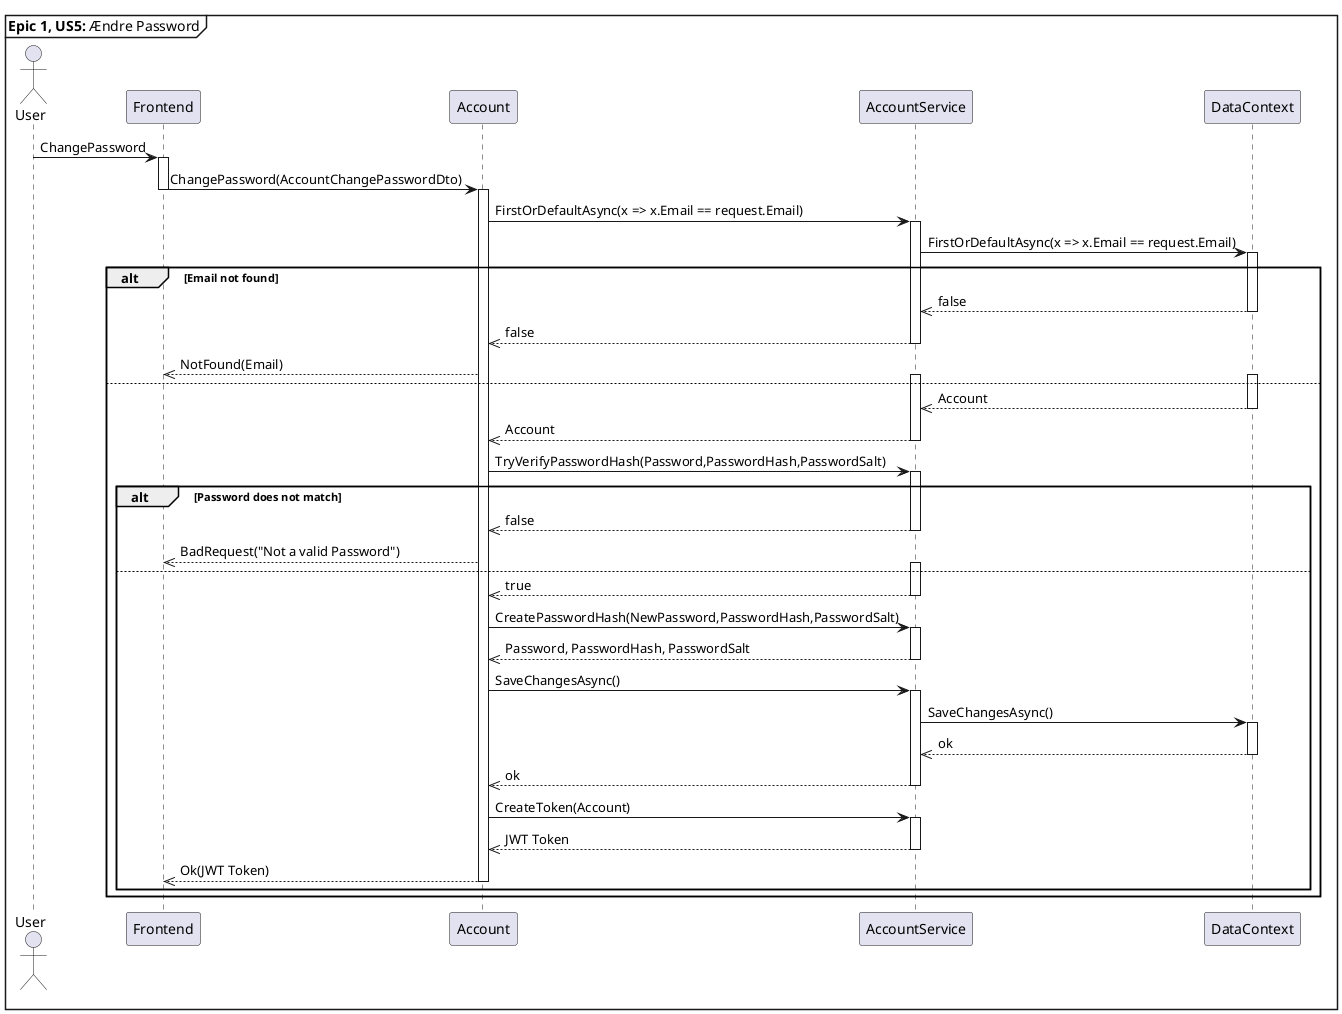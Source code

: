 @startuml AccountChangePassword
mainframe **Epic 1, US5:** Ændre Password


Actor "User" as U
participant "Frontend" as F
participant "Account" as A
participant "AccountService" as S
participant "DataContext" as D



U -> F : ChangePassword
activate F 
F -> A : ChangePassword(AccountChangePasswordDto)
deactivate F 
activate A
A -> S : FirstOrDefaultAsync(x => x.Email == request.Email)
activate S
S -> D : FirstOrDefaultAsync(x => x.Email == request.Email)
activate D

alt Email not found
    D -->> S : false
    deactivate D
    S -->> A : false
    deactivate S
    A -->> F : NotFound(Email)
else 
    activate S
    activate D
    D -->> S : Account
    deactivate D
    S -->> A : Account
    deactivate S
    A -> S : TryVerifyPasswordHash(Password,PasswordHash,PasswordSalt)
    alt Password does not match
        activate S
        S -->> A: false
        deactivate S
        A -->> F : BadRequest("Not a valid Password")
    else 
        activate S
        S -->> A : true
        deactivate S
        
        A -> S : CreatePasswordHash(NewPassword,PasswordHash,PasswordSalt)
        activate S
        S -->> A : Password, PasswordHash, PasswordSalt
        deactivate S 
        A -> S : SaveChangesAsync()
        activate S
        S -> D : SaveChangesAsync()
        activate D
        D -->> S : ok 
        deactivate D
        S -->> A : ok
        deactivate S
        A -> S : CreateToken(Account)
        activate S
        S -->> A : JWT Token
        deactivate S
        A -->> F : Ok(JWT Token)
        deactivate A
    end
end
@enduml